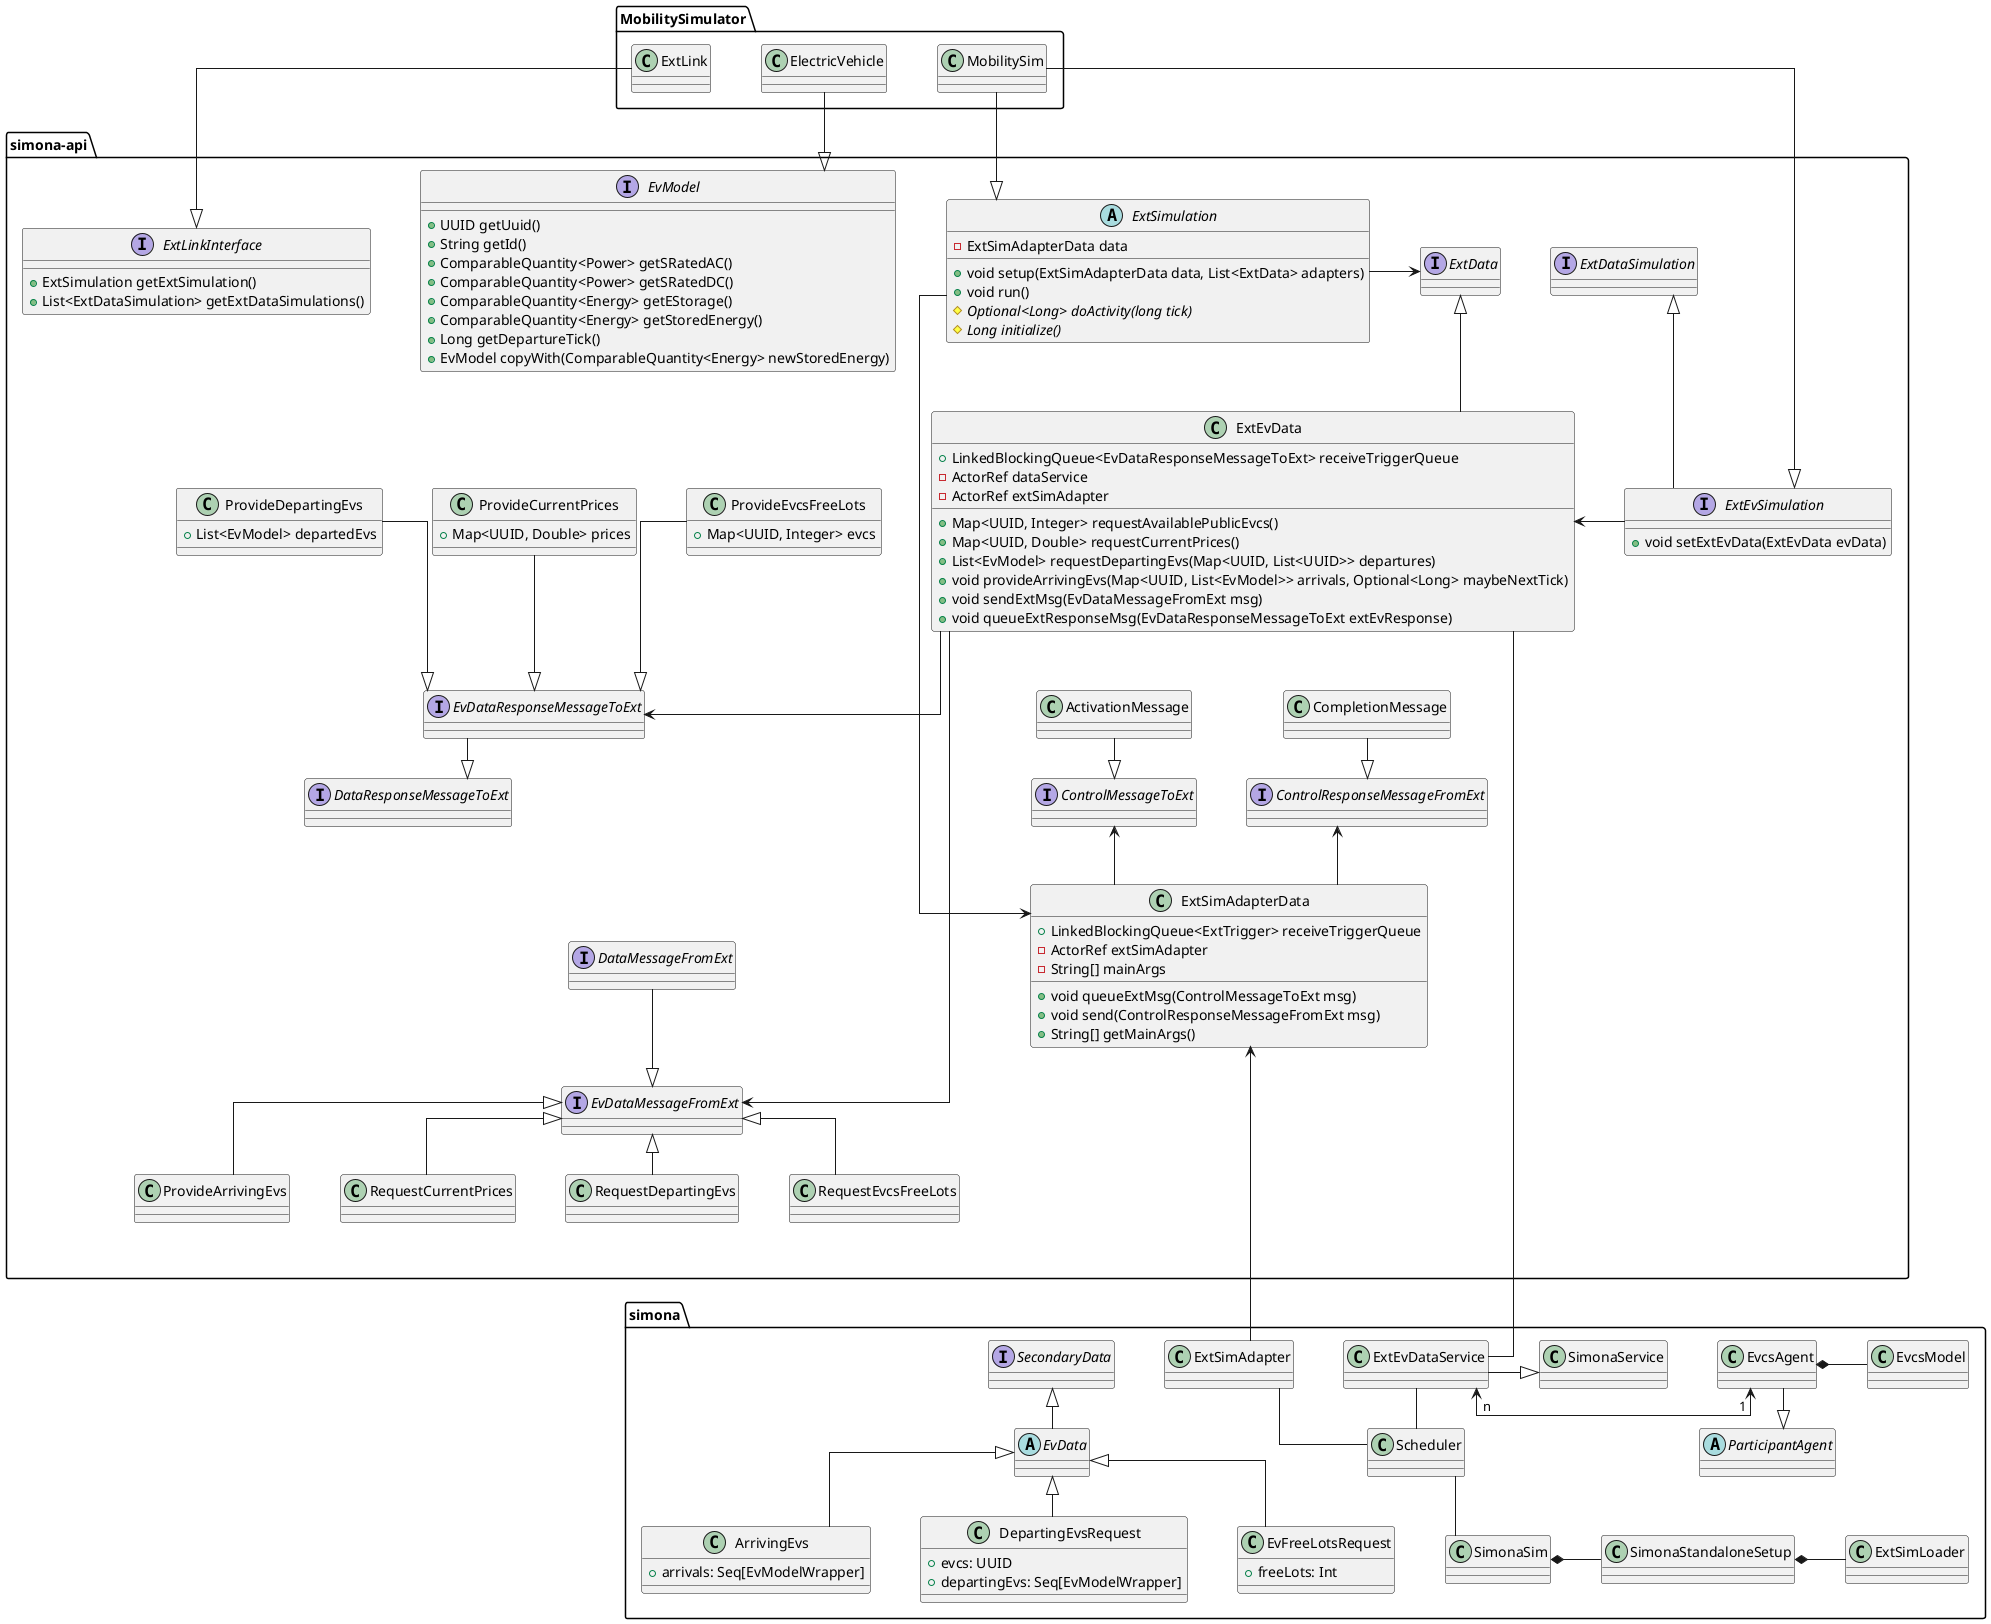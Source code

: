 @startuml
'https://plantuml.com/class-diagram
skinparam linetype ortho
skinparam nodesep 50
skinparam ranksep 40

skinparam node {
    borderColor Transparent
    fontColor Transparent
}

package MobilitySimulator {
    class ExtLink
    class MobilitySim
    class ElectricVehicle
}

package simona-api {

    abstract class ExtSimulation {
        - ExtSimAdapterData data
        + void setup(ExtSimAdapterData data, List<ExtData> adapters)
        + void run()
        # {abstract} Optional<Long> doActivity(long tick)
        # {abstract} Long initialize()
    }
    ExtSimulation --r> ExtData
    MobilitySim -|> ExtSimulation

    interface ExtLinkInterface {
        + ExtSimulation getExtSimulation()
        + List<ExtDataSimulation> getExtDataSimulations()
    }

    ExtLink --|> ExtLinkInterface

    interface ExtEvSimulation {
       + void setExtEvData(ExtEvData evData)
    }

    MobilitySim --|> ExtEvSimulation

    interface ExtDataSimulation

    ExtEvSimulation --u|> ExtDataSimulation

    interface EvModel {
            + UUID getUuid()
            + String getId()
            + ComparableQuantity<Power> getSRatedAC()
            + ComparableQuantity<Power> getSRatedDC()
            + ComparableQuantity<Energy> getEStorage()
            + ComparableQuantity<Energy> getStoredEnergy()
            + Long getDepartureTick()
            + EvModel copyWith(ComparableQuantity<Energy> newStoredEnergy)
    }

    ElectricVehicle --|> EvModel

    interface ExtData

    class ExtEvData {
            + LinkedBlockingQueue<EvDataResponseMessageToExt> receiveTriggerQueue
            - ActorRef dataService
            - ActorRef extSimAdapter
            + Map<UUID, Integer> requestAvailablePublicEvcs()
            + Map<UUID, Double> requestCurrentPrices()
            + List<EvModel> requestDepartingEvs(Map<UUID, List<UUID>> departures)
            + void provideArrivingEvs(Map<UUID, List<EvModel>> arrivals, Optional<Long> maybeNextTick)
            + void sendExtMsg(EvDataMessageFromExt msg)
            + void queueExtResponseMsg(EvDataResponseMessageToExt extEvResponse)
    }

    node sub2 {
        interface EvDataMessageFromExt

        interface DataMessageFromExt

        class ProvideArrivingEvs

        class RequestCurrentPrices

        class RequestDepartingEvs

        class RequestEvcsFreeLots
    }

    RequestDepartingEvs --u|> EvDataMessageFromExt
    RequestEvcsFreeLots --u|> EvDataMessageFromExt
    ProvideArrivingEvs --u|> EvDataMessageFromExt
    RequestCurrentPrices --u|> EvDataMessageFromExt

    DataMessageFromExt --d|> EvDataMessageFromExt
    ExtEvData -----> EvDataMessageFromExt
    ExtEvData --u|> ExtData
    ExtEvSimulation -u> ExtEvData

    node sub1 {
        interface DataResponseMessageToExt

        interface EvDataResponseMessageToExt

        class ProvideCurrentPrices {
            + Map<UUID, Double> prices
        }

        class ProvideDepartingEvs {
            + List<EvModel> departedEvs
        }

        class ProvideEvcsFreeLots {
             + Map<UUID, Integer> evcs
        }

         ProvideEvcsFreeLots --|> EvDataResponseMessageToExt
         ProvideDepartingEvs --|> EvDataResponseMessageToExt
         ProvideCurrentPrices --|> EvDataResponseMessageToExt
         ExtEvData --> EvDataResponseMessageToExt
         EvDataResponseMessageToExt --|> DataResponseMessageToExt
    }

    node sub3 {
        class ExtSimAdapterData {
                    + LinkedBlockingQueue<ExtTrigger> receiveTriggerQueue
                    - ActorRef extSimAdapter
                    - String[] mainArgs
                    + void queueExtMsg(ControlMessageToExt msg)
                    + void send(ControlResponseMessageFromExt msg)
                    + String[] getMainArgs()
        }

        interface ControlMessageToExt

        interface ControlResponseMessageFromExt

        class CompletionMessage

        class ActivationMessage

        ExtSimAdapterData --u> ControlMessageToExt
        ExtSimAdapterData --u> ControlResponseMessageFromExt
        CompletionMessage --d|> ControlResponseMessageFromExt
        ActivationMessage --d|> ControlMessageToExt
        ExtSimulation -----> ExtSimAdapterData
    }

}

package simona {
    abstract class ParticipantAgent

    class EvcsModel

    class EvcsAgent

    interface SecondaryData

    class ArrivingEvs {
        + arrivals: Seq[EvModelWrapper]
    }

    class DepartingEvsRequest {
        + evcs: UUID
        + departingEvs: Seq[EvModelWrapper]
    }

    class EvFreeLotsRequest {
        + freeLots: Int
    }

    abstract EvData

    class SimonaSim

    class Scheduler

    class SimonaStandaloneSetup

    class ExtSimLoader

    class ExtSimAdapter

    class ExtEvDataService

    Scheduler -- SimonaSim
    SimonaSim *- SimonaStandaloneSetup
    SimonaStandaloneSetup *- ExtSimLoader

    ExtSimAdapter - Scheduler
    ExtEvDataService -- Scheduler

    ArrivingEvs --u|> EvData
    EvFreeLotsRequest --u|> EvData
    DepartingEvsRequest --u|> EvData
    SecondaryData <|-- EvData

    SimonaService <|- ExtEvDataService
    ExtEvData --- ExtEvDataService

    ExtSimAdapterData <--- ExtSimAdapter

    ExtEvDataService "n" <-> "1" EvcsAgent
    EvcsAgent --|> ParticipantAgent
    EvcsAgent *- EvcsModel

}

'Order of classes/interfaces established through hidden connections:

ExtSimAdapter -[hidden]> SimonaService
sub1 ---[hidden]d> sub2
ExtLink -[hidden]> ElectricVehicle
ExtSimulation -[hidden]> ExtEvSimulation
ExtSimulation -[hidden]> DataResponseMessageToExt
ProvideArrivingEvs --[hidden]> ExtSimAdapter

@enduml